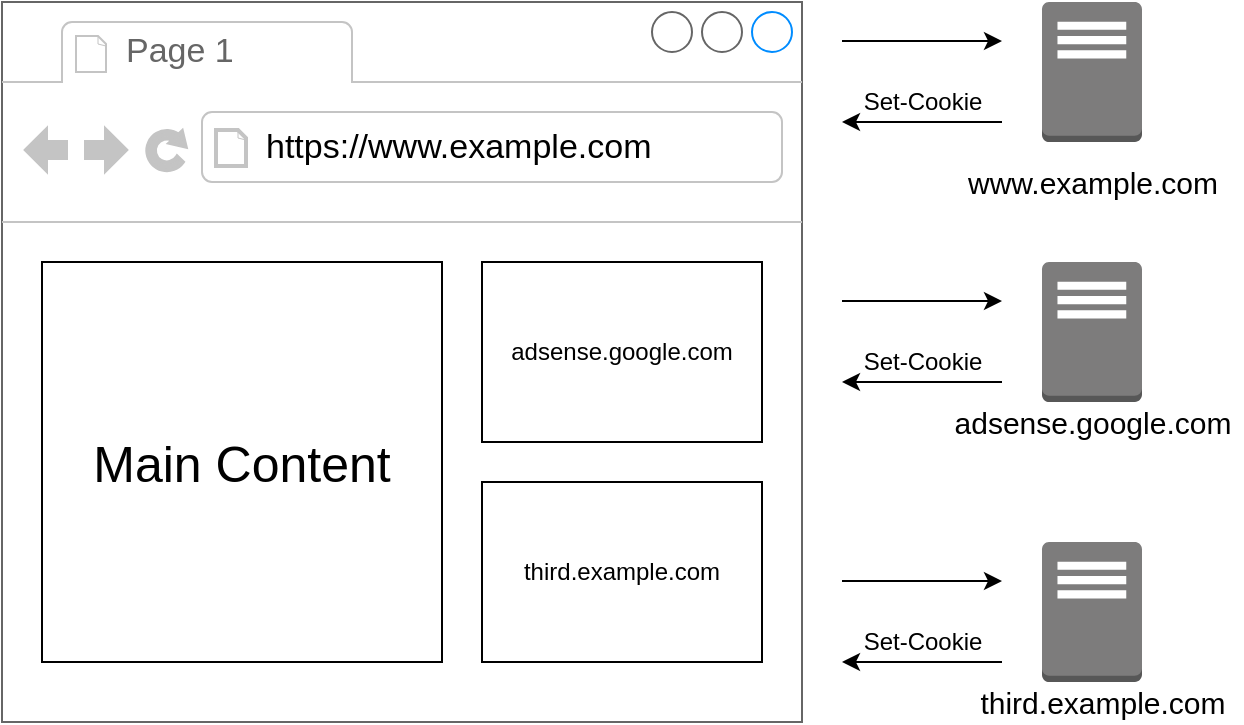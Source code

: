 <mxfile version="13.10.0" type="embed">
    <diagram id="4gCoNMxMPI19D0jyS9oM" name="Page-1">
        <mxGraphModel dx="732" dy="625" grid="1" gridSize="10" guides="1" tooltips="1" connect="1" arrows="1" fold="1" page="1" pageScale="1" pageWidth="827" pageHeight="1169" math="0" shadow="0">
            <root>
                <mxCell id="0"/>
                <mxCell id="1" parent="0"/>
                <mxCell id="3" value="" style="strokeWidth=1;shadow=0;dashed=0;align=center;html=1;shape=mxgraph.mockup.containers.browserWindow;rSize=0;strokeColor=#666666;strokeColor2=#008cff;strokeColor3=#c4c4c4;mainText=,;recursiveResize=0;" parent="1" vertex="1">
                    <mxGeometry x="40" y="40" width="400" height="360" as="geometry"/>
                </mxCell>
                <mxCell id="4" value="Page 1" style="strokeWidth=1;shadow=0;dashed=0;align=center;html=1;shape=mxgraph.mockup.containers.anchor;fontSize=17;fontColor=#666666;align=left;" parent="3" vertex="1">
                    <mxGeometry x="60" y="12" width="110" height="26" as="geometry"/>
                </mxCell>
                <mxCell id="5" value="https://www.example.com" style="strokeWidth=1;shadow=0;dashed=0;align=center;html=1;shape=mxgraph.mockup.containers.anchor;rSize=0;fontSize=17;align=left;fontColor=#000000;" parent="3" vertex="1">
                    <mxGeometry x="130" y="60" width="250" height="26" as="geometry"/>
                </mxCell>
                <mxCell id="6" value="Main Content" style="whiteSpace=wrap;html=1;aspect=fixed;fontSize=25;" parent="3" vertex="1">
                    <mxGeometry x="20" y="130" width="200" height="200" as="geometry"/>
                </mxCell>
                <mxCell id="7" value="adsense.google.com" style="rounded=0;whiteSpace=wrap;html=1;" parent="3" vertex="1">
                    <mxGeometry x="240" y="130" width="140" height="90" as="geometry"/>
                </mxCell>
                <mxCell id="8" value="third.example.com" style="rounded=0;whiteSpace=wrap;html=1;" parent="3" vertex="1">
                    <mxGeometry x="240" y="240" width="140" height="90" as="geometry"/>
                </mxCell>
                <mxCell id="9" value="" style="outlineConnect=0;dashed=0;verticalLabelPosition=bottom;verticalAlign=top;align=center;html=1;shape=mxgraph.aws3.traditional_server;fillColor=#7D7C7C;gradientColor=none;fontSize=25;" parent="1" vertex="1">
                    <mxGeometry x="560" y="40" width="50" height="70" as="geometry"/>
                </mxCell>
                <mxCell id="10" value="" style="outlineConnect=0;dashed=0;verticalLabelPosition=bottom;verticalAlign=top;align=center;html=1;shape=mxgraph.aws3.traditional_server;fillColor=#7D7C7C;gradientColor=none;fontSize=25;" parent="1" vertex="1">
                    <mxGeometry x="560" y="170" width="50" height="70" as="geometry"/>
                </mxCell>
                <mxCell id="11" value="" style="outlineConnect=0;dashed=0;verticalLabelPosition=bottom;verticalAlign=top;align=center;html=1;shape=mxgraph.aws3.traditional_server;fillColor=#7D7C7C;gradientColor=none;fontSize=25;" parent="1" vertex="1">
                    <mxGeometry x="560" y="310" width="50" height="70" as="geometry"/>
                </mxCell>
                <mxCell id="12" value="www.example.com" style="text;html=1;align=center;verticalAlign=middle;resizable=0;points=[];autosize=1;fontSize=15;" parent="1" vertex="1">
                    <mxGeometry x="515" y="120" width="140" height="20" as="geometry"/>
                </mxCell>
                <mxCell id="13" value="adsense.google.com" style="text;html=1;align=center;verticalAlign=middle;resizable=0;points=[];autosize=1;fontSize=15;" parent="1" vertex="1">
                    <mxGeometry x="510" y="240" width="150" height="20" as="geometry"/>
                </mxCell>
                <mxCell id="14" value="third.example.com" style="text;html=1;align=center;verticalAlign=middle;resizable=0;points=[];autosize=1;fontSize=15;" parent="1" vertex="1">
                    <mxGeometry x="520" y="380" width="140" height="20" as="geometry"/>
                </mxCell>
                <mxCell id="17" value="" style="endArrow=classic;html=1;fontSize=15;fontColor=#FFFFFF;" parent="1" edge="1">
                    <mxGeometry width="50" height="50" relative="1" as="geometry">
                        <mxPoint x="460" y="59.5" as="sourcePoint"/>
                        <mxPoint x="540" y="59.5" as="targetPoint"/>
                    </mxGeometry>
                </mxCell>
                <mxCell id="18" value="" style="endArrow=classic;html=1;fontSize=15;fontColor=#FFFFFF;" parent="1" edge="1">
                    <mxGeometry width="50" height="50" relative="1" as="geometry">
                        <mxPoint x="540" y="100" as="sourcePoint"/>
                        <mxPoint x="460" y="100" as="targetPoint"/>
                    </mxGeometry>
                </mxCell>
                <mxCell id="22" value="" style="endArrow=classic;html=1;fontSize=15;fontColor=#FFFFFF;" parent="1" edge="1">
                    <mxGeometry width="50" height="50" relative="1" as="geometry">
                        <mxPoint x="460" y="189.5" as="sourcePoint"/>
                        <mxPoint x="540" y="189.5" as="targetPoint"/>
                    </mxGeometry>
                </mxCell>
                <mxCell id="23" value="" style="endArrow=classic;html=1;fontSize=15;fontColor=#FFFFFF;" parent="1" edge="1">
                    <mxGeometry width="50" height="50" relative="1" as="geometry">
                        <mxPoint x="540" y="230" as="sourcePoint"/>
                        <mxPoint x="460" y="230" as="targetPoint"/>
                    </mxGeometry>
                </mxCell>
                <mxCell id="26" value="" style="endArrow=classic;html=1;fontSize=15;fontColor=#FFFFFF;" parent="1" edge="1">
                    <mxGeometry width="50" height="50" relative="1" as="geometry">
                        <mxPoint x="460" y="329.5" as="sourcePoint"/>
                        <mxPoint x="540" y="329.5" as="targetPoint"/>
                    </mxGeometry>
                </mxCell>
                <mxCell id="27" value="" style="endArrow=classic;html=1;fontSize=15;fontColor=#FFFFFF;" parent="1" edge="1">
                    <mxGeometry width="50" height="50" relative="1" as="geometry">
                        <mxPoint x="540" y="370" as="sourcePoint"/>
                        <mxPoint x="460" y="370" as="targetPoint"/>
                    </mxGeometry>
                </mxCell>
                <mxCell id="28" value="Set-Cookie" style="text;html=1;align=center;verticalAlign=middle;resizable=0;points=[];autosize=1;fontSize=12;fontColor=#000000;" parent="1" vertex="1">
                    <mxGeometry x="465" y="350" width="70" height="20" as="geometry"/>
                </mxCell>
                <mxCell id="29" value="Set-Cookie" style="text;html=1;align=center;verticalAlign=middle;resizable=0;points=[];autosize=1;fontSize=12;fontColor=#000000;" parent="1" vertex="1">
                    <mxGeometry x="465" y="210" width="70" height="20" as="geometry"/>
                </mxCell>
                <mxCell id="30" value="Set-Cookie" style="text;html=1;align=center;verticalAlign=middle;resizable=0;points=[];autosize=1;fontSize=12;fontColor=#000000;" parent="1" vertex="1">
                    <mxGeometry x="465" y="80" width="70" height="20" as="geometry"/>
                </mxCell>
            </root>
        </mxGraphModel>
    </diagram>
</mxfile>
